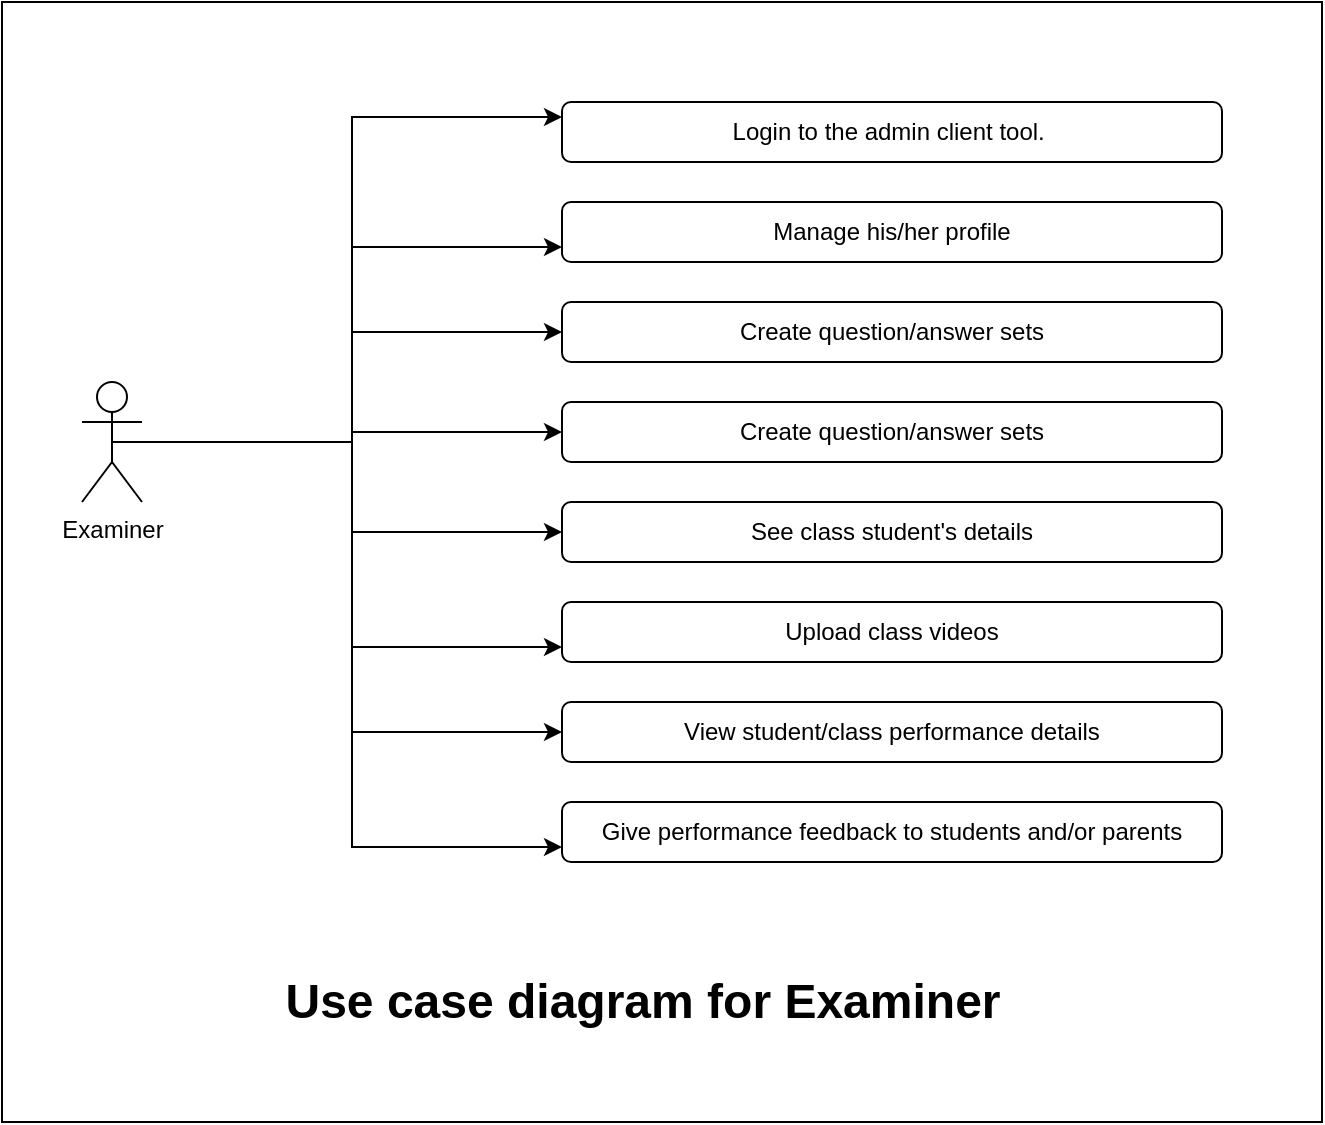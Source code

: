 <mxfile version="20.8.13" type="device"><diagram name="Page-1" id="kHciouEM_gEHsrZbd1PW"><mxGraphModel dx="1394" dy="789" grid="1" gridSize="10" guides="1" tooltips="1" connect="1" arrows="1" fold="1" page="1" pageScale="1" pageWidth="850" pageHeight="1100" math="0" shadow="0"><root><mxCell id="0"/><mxCell id="1" parent="0"/><mxCell id="dBO0_14vfLYAAFO67INN-19" value="" style="rounded=0;whiteSpace=wrap;html=1;" vertex="1" parent="1"><mxGeometry x="50" y="100" width="660" height="560" as="geometry"/></mxCell><mxCell id="dBO0_14vfLYAAFO67INN-8" style="edgeStyle=orthogonalEdgeStyle;rounded=0;orthogonalLoop=1;jettySize=auto;html=1;exitX=0.5;exitY=0.5;exitDx=0;exitDy=0;exitPerimeter=0;entryX=0;entryY=0.25;entryDx=0;entryDy=0;" edge="1" parent="1" source="dBO0_14vfLYAAFO67INN-1" target="dBO0_14vfLYAAFO67INN-3"><mxGeometry relative="1" as="geometry"><mxPoint x="190" y="190" as="targetPoint"/></mxGeometry></mxCell><mxCell id="dBO0_14vfLYAAFO67INN-11" style="edgeStyle=orthogonalEdgeStyle;rounded=0;orthogonalLoop=1;jettySize=auto;html=1;entryX=0;entryY=0.75;entryDx=0;entryDy=0;" edge="1" parent="1" source="dBO0_14vfLYAAFO67INN-1" target="dBO0_14vfLYAAFO67INN-4"><mxGeometry relative="1" as="geometry"><Array as="points"><mxPoint x="225" y="320"/><mxPoint x="225" y="223"/></Array></mxGeometry></mxCell><mxCell id="dBO0_14vfLYAAFO67INN-12" style="edgeStyle=orthogonalEdgeStyle;rounded=0;orthogonalLoop=1;jettySize=auto;html=1;entryX=0;entryY=0.5;entryDx=0;entryDy=0;" edge="1" parent="1" source="dBO0_14vfLYAAFO67INN-1" target="dBO0_14vfLYAAFO67INN-5"><mxGeometry relative="1" as="geometry"/></mxCell><mxCell id="dBO0_14vfLYAAFO67INN-15" style="edgeStyle=orthogonalEdgeStyle;rounded=0;orthogonalLoop=1;jettySize=auto;html=1;" edge="1" parent="1" source="dBO0_14vfLYAAFO67INN-1" target="dBO0_14vfLYAAFO67INN-7"><mxGeometry relative="1" as="geometry"/></mxCell><mxCell id="dBO0_14vfLYAAFO67INN-16" style="edgeStyle=orthogonalEdgeStyle;rounded=0;orthogonalLoop=1;jettySize=auto;html=1;" edge="1" parent="1" source="dBO0_14vfLYAAFO67INN-1" target="dBO0_14vfLYAAFO67INN-9"><mxGeometry relative="1" as="geometry"/></mxCell><mxCell id="dBO0_14vfLYAAFO67INN-17" style="edgeStyle=orthogonalEdgeStyle;rounded=0;orthogonalLoop=1;jettySize=auto;html=1;entryX=0;entryY=0.75;entryDx=0;entryDy=0;" edge="1" parent="1" source="dBO0_14vfLYAAFO67INN-1" target="dBO0_14vfLYAAFO67INN-10"><mxGeometry relative="1" as="geometry"/></mxCell><mxCell id="dBO0_14vfLYAAFO67INN-18" style="edgeStyle=orthogonalEdgeStyle;rounded=0;orthogonalLoop=1;jettySize=auto;html=1;entryX=0;entryY=0.5;entryDx=0;entryDy=0;" edge="1" parent="1" source="dBO0_14vfLYAAFO67INN-1" target="dBO0_14vfLYAAFO67INN-13"><mxGeometry relative="1" as="geometry"/></mxCell><mxCell id="dBO0_14vfLYAAFO67INN-21" style="edgeStyle=orthogonalEdgeStyle;rounded=0;orthogonalLoop=1;jettySize=auto;html=1;entryX=0;entryY=0.75;entryDx=0;entryDy=0;" edge="1" parent="1" source="dBO0_14vfLYAAFO67INN-1" target="dBO0_14vfLYAAFO67INN-20"><mxGeometry relative="1" as="geometry"/></mxCell><mxCell id="dBO0_14vfLYAAFO67INN-1" value="Examiner" style="shape=umlActor;verticalLabelPosition=bottom;verticalAlign=top;html=1;outlineConnect=0;" vertex="1" parent="1"><mxGeometry x="90" y="290" width="30" height="60" as="geometry"/></mxCell><mxCell id="dBO0_14vfLYAAFO67INN-3" value="Login to the admin client tool.&amp;nbsp;" style="rounded=1;whiteSpace=wrap;html=1;" vertex="1" parent="1"><mxGeometry x="330" y="150" width="330" height="30" as="geometry"/></mxCell><mxCell id="dBO0_14vfLYAAFO67INN-4" value="Manage his/her profile" style="rounded=1;whiteSpace=wrap;html=1;" vertex="1" parent="1"><mxGeometry x="330" y="200" width="330" height="30" as="geometry"/></mxCell><mxCell id="dBO0_14vfLYAAFO67INN-5" value="Create question/answer sets" style="rounded=1;whiteSpace=wrap;html=1;" vertex="1" parent="1"><mxGeometry x="330" y="250" width="330" height="30" as="geometry"/></mxCell><mxCell id="dBO0_14vfLYAAFO67INN-7" value="Create question/answer sets" style="rounded=1;whiteSpace=wrap;html=1;" vertex="1" parent="1"><mxGeometry x="330" y="300" width="330" height="30" as="geometry"/></mxCell><mxCell id="dBO0_14vfLYAAFO67INN-9" value="See class student's details" style="rounded=1;whiteSpace=wrap;html=1;" vertex="1" parent="1"><mxGeometry x="330" y="350" width="330" height="30" as="geometry"/></mxCell><mxCell id="dBO0_14vfLYAAFO67INN-10" value="Upload class videos" style="rounded=1;whiteSpace=wrap;html=1;" vertex="1" parent="1"><mxGeometry x="330" y="400" width="330" height="30" as="geometry"/></mxCell><mxCell id="dBO0_14vfLYAAFO67INN-13" value="View student/class performance details" style="rounded=1;whiteSpace=wrap;html=1;" vertex="1" parent="1"><mxGeometry x="330" y="450" width="330" height="30" as="geometry"/></mxCell><mxCell id="dBO0_14vfLYAAFO67INN-20" value="Give performance feedback to students and/or parents" style="rounded=1;whiteSpace=wrap;html=1;" vertex="1" parent="1"><mxGeometry x="330" y="500" width="330" height="30" as="geometry"/></mxCell><mxCell id="dBO0_14vfLYAAFO67INN-22" value="Use case diagram for Examiner" style="text;strokeColor=none;fillColor=none;html=1;fontSize=24;fontStyle=1;verticalAlign=middle;align=center;" vertex="1" parent="1"><mxGeometry x="160" y="580" width="420" height="40" as="geometry"/></mxCell></root></mxGraphModel></diagram></mxfile>